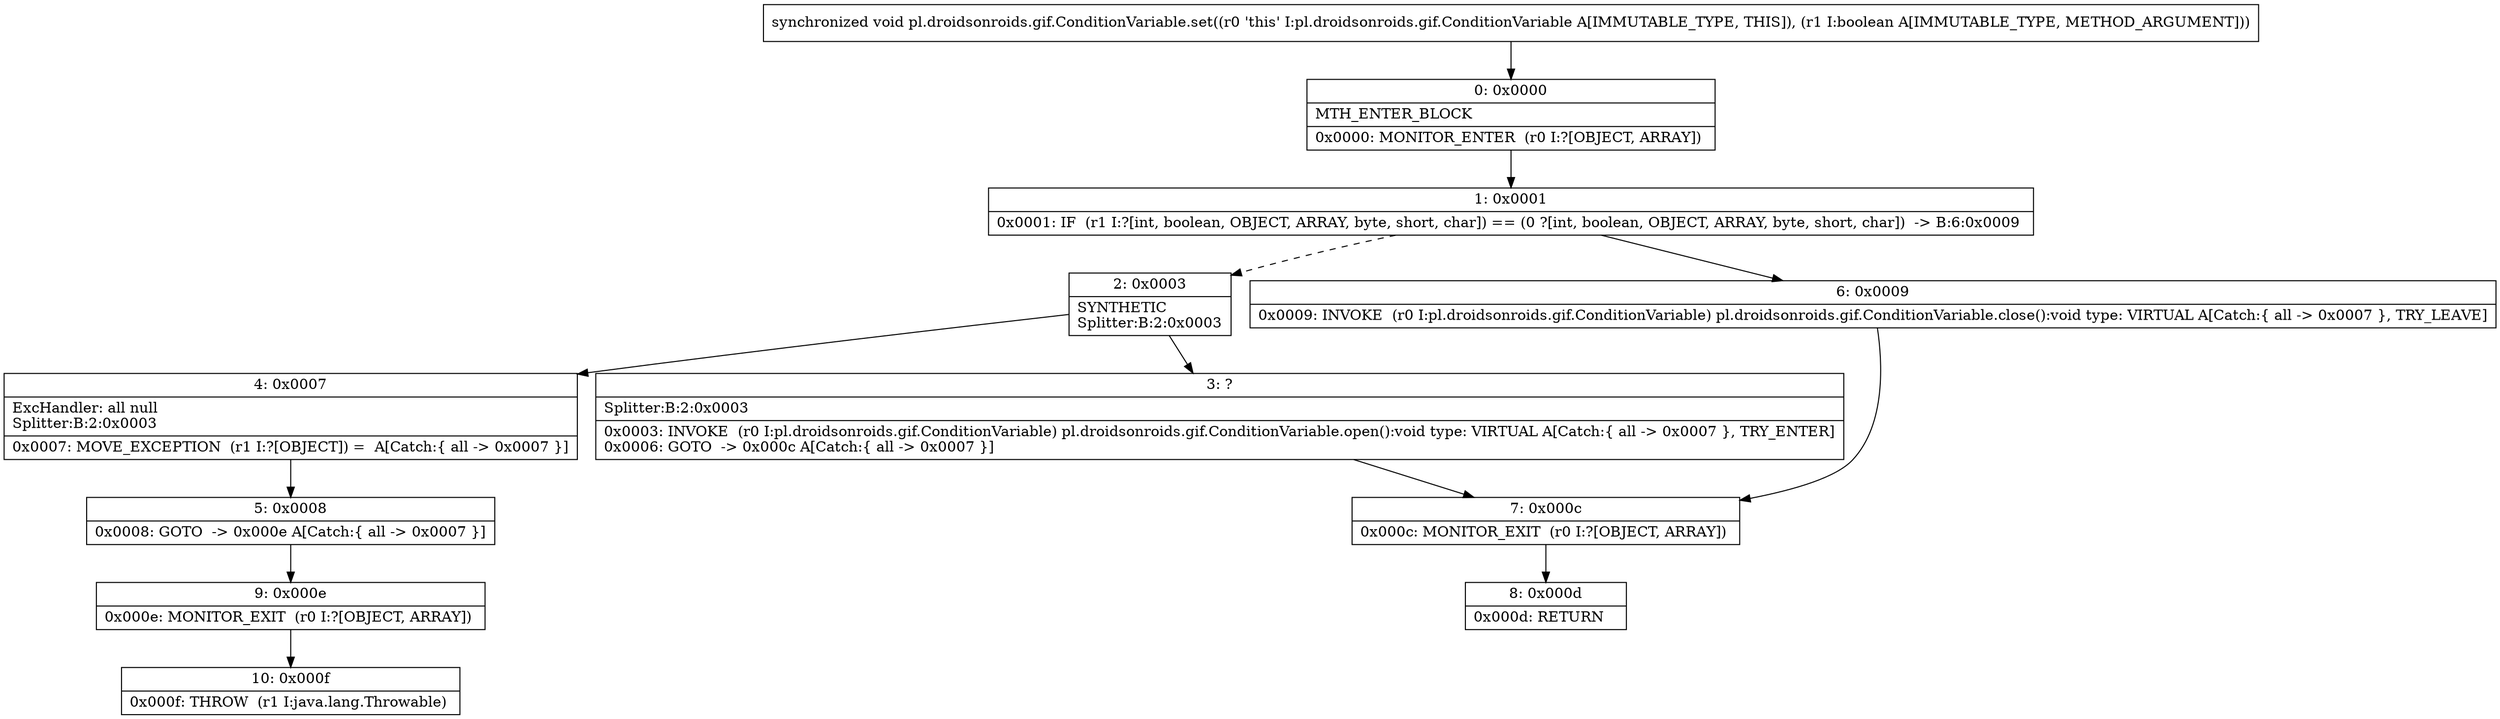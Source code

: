 digraph "CFG forpl.droidsonroids.gif.ConditionVariable.set(Z)V" {
Node_0 [shape=record,label="{0\:\ 0x0000|MTH_ENTER_BLOCK\l|0x0000: MONITOR_ENTER  (r0 I:?[OBJECT, ARRAY]) \l}"];
Node_1 [shape=record,label="{1\:\ 0x0001|0x0001: IF  (r1 I:?[int, boolean, OBJECT, ARRAY, byte, short, char]) == (0 ?[int, boolean, OBJECT, ARRAY, byte, short, char])  \-\> B:6:0x0009 \l}"];
Node_2 [shape=record,label="{2\:\ 0x0003|SYNTHETIC\lSplitter:B:2:0x0003\l}"];
Node_3 [shape=record,label="{3\:\ ?|Splitter:B:2:0x0003\l|0x0003: INVOKE  (r0 I:pl.droidsonroids.gif.ConditionVariable) pl.droidsonroids.gif.ConditionVariable.open():void type: VIRTUAL A[Catch:\{ all \-\> 0x0007 \}, TRY_ENTER]\l0x0006: GOTO  \-\> 0x000c A[Catch:\{ all \-\> 0x0007 \}]\l}"];
Node_4 [shape=record,label="{4\:\ 0x0007|ExcHandler: all null\lSplitter:B:2:0x0003\l|0x0007: MOVE_EXCEPTION  (r1 I:?[OBJECT]) =  A[Catch:\{ all \-\> 0x0007 \}]\l}"];
Node_5 [shape=record,label="{5\:\ 0x0008|0x0008: GOTO  \-\> 0x000e A[Catch:\{ all \-\> 0x0007 \}]\l}"];
Node_6 [shape=record,label="{6\:\ 0x0009|0x0009: INVOKE  (r0 I:pl.droidsonroids.gif.ConditionVariable) pl.droidsonroids.gif.ConditionVariable.close():void type: VIRTUAL A[Catch:\{ all \-\> 0x0007 \}, TRY_LEAVE]\l}"];
Node_7 [shape=record,label="{7\:\ 0x000c|0x000c: MONITOR_EXIT  (r0 I:?[OBJECT, ARRAY]) \l}"];
Node_8 [shape=record,label="{8\:\ 0x000d|0x000d: RETURN   \l}"];
Node_9 [shape=record,label="{9\:\ 0x000e|0x000e: MONITOR_EXIT  (r0 I:?[OBJECT, ARRAY]) \l}"];
Node_10 [shape=record,label="{10\:\ 0x000f|0x000f: THROW  (r1 I:java.lang.Throwable) \l}"];
MethodNode[shape=record,label="{synchronized void pl.droidsonroids.gif.ConditionVariable.set((r0 'this' I:pl.droidsonroids.gif.ConditionVariable A[IMMUTABLE_TYPE, THIS]), (r1 I:boolean A[IMMUTABLE_TYPE, METHOD_ARGUMENT])) }"];
MethodNode -> Node_0;
Node_0 -> Node_1;
Node_1 -> Node_2[style=dashed];
Node_1 -> Node_6;
Node_2 -> Node_3;
Node_2 -> Node_4;
Node_3 -> Node_7;
Node_4 -> Node_5;
Node_5 -> Node_9;
Node_6 -> Node_7;
Node_7 -> Node_8;
Node_9 -> Node_10;
}

